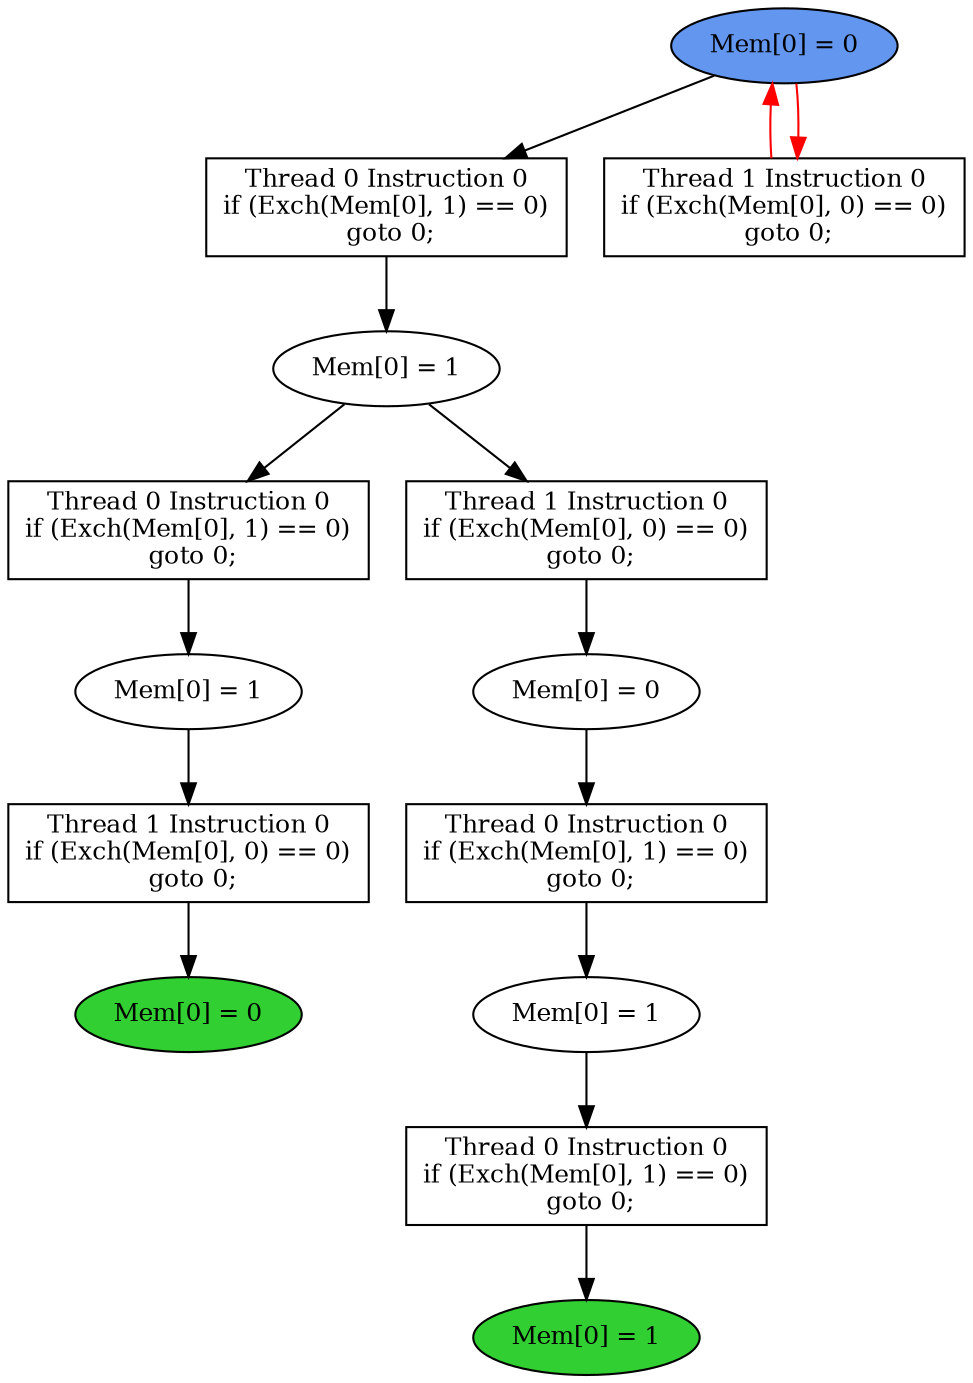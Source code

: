 digraph "graph" {
graph [fontsize=12]
node [fontsize=12]
edge [fontsize=12]
rankdir=TB;
"N12" -> "N11" [uuid = "<A0, END1>", color = "#000000", fontcolor = "#ffffff", style = "solid", label = "", dir = "forward", weight = "1"]
"N10" -> "N9" [uuid = "<A1, S3>", color = "#000000", fontcolor = "#ffffff", style = "solid", label = "", dir = "forward", weight = "1"]
"N18" -> "N17" [uuid = "<A2, S2>", color = "#000000", fontcolor = "#ffffff", style = "solid", label = "", dir = "forward", weight = "1"]
"N14" -> "N13" [uuid = "<A3, S1>", color = "#000000", fontcolor = "#ffffff", style = "solid", label = "", dir = "forward", weight = "1"]
"N8" -> "N7" [uuid = "<A4, END0>", color = "#000000", fontcolor = "#ffffff", style = "solid", label = "", dir = "forward", weight = "1"]
"N16" -> "N15" [uuid = "<A5, S0>", color = "#000000", fontcolor = "#ffffff", style = "solid", label = "", dir = "forward", weight = "1"]
"N22" -> "N21" [uuid = "<A6, START$0>", color = "#ff0000", fontcolor = "#ffffff", style = "solid", label = "", dir = "back", weight = "1"]
"N13" -> "N12" [uuid = "<A0, S1>", color = "#000000", fontcolor = "#ffffff", style = "solid", label = "", dir = "forward", weight = "1"]
"N17" -> "N10" [uuid = "<A1, S2>", color = "#000000", fontcolor = "#ffffff", style = "solid", label = "", dir = "forward", weight = "1"]
"N22" -> "N18" [uuid = "<A2, START$0>", color = "#000000", fontcolor = "#ffffff", style = "solid", label = "", dir = "forward", weight = "1"]
"N15" -> "N14" [uuid = "<A3, S0>", color = "#000000", fontcolor = "#ffffff", style = "solid", label = "", dir = "forward", weight = "1"]
"N9" -> "N8" [uuid = "<A4, S3>", color = "#000000", fontcolor = "#ffffff", style = "solid", label = "", dir = "forward", weight = "1"]
"N17" -> "N16" [uuid = "<A5, S2>", color = "#000000", fontcolor = "#ffffff", style = "solid", label = "", dir = "forward", weight = "1"]
"N22" -> "N21" [uuid = "<A6, START$0>", color = "#ff0000", fontcolor = "#ffffff", style = "solid", label = "", dir = "forward", weight = "1"]
"N7" [uuid="END0", label="Mem[0] = 0", fillcolor = "#31cf31", fontcolor = "#000000", shape = "ellipse", style = "filled, solid"]
"N8" [uuid="A4", label="Thread 1 Instruction 0
if (Exch(Mem[0], 0) == 0)
 goto 0;", fillcolor = "#ffffff", fontcolor = "#000000", shape = "box", style = "filled, solid"]
"N9" [uuid="S3", label="Mem[0] = 1", fillcolor = "#ffffff", fontcolor = "#000000", shape = "ellipse", style = "filled, solid"]
"N10" [uuid="A1", label="Thread 0 Instruction 0
if (Exch(Mem[0], 1) == 0)
 goto 0;", fillcolor = "#ffffff", fontcolor = "#000000", shape = "box", style = "filled, solid"]
"N11" [uuid="END1", label="Mem[0] = 1", fillcolor = "#31cf31", fontcolor = "#000000", shape = "ellipse", style = "filled, solid"]
"N12" [uuid="A0", label="Thread 0 Instruction 0
if (Exch(Mem[0], 1) == 0)
 goto 0;", fillcolor = "#ffffff", fontcolor = "#000000", shape = "box", style = "filled, solid"]
"N13" [uuid="S1", label="Mem[0] = 1", fillcolor = "#ffffff", fontcolor = "#000000", shape = "ellipse", style = "filled, solid"]
"N14" [uuid="A3", label="Thread 0 Instruction 0
if (Exch(Mem[0], 1) == 0)
 goto 0;", fillcolor = "#ffffff", fontcolor = "#000000", shape = "box", style = "filled, solid"]
"N15" [uuid="S0", label="Mem[0] = 0", fillcolor = "#ffffff", fontcolor = "#000000", shape = "ellipse", style = "filled, solid"]
"N16" [uuid="A5", label="Thread 1 Instruction 0
if (Exch(Mem[0], 0) == 0)
 goto 0;", fillcolor = "#ffffff", fontcolor = "#000000", shape = "box", style = "filled, solid"]
"N17" [uuid="S2", label="Mem[0] = 1", fillcolor = "#ffffff", fontcolor = "#000000", shape = "ellipse", style = "filled, solid"]
"N18" [uuid="A2", label="Thread 0 Instruction 0
if (Exch(Mem[0], 1) == 0)
 goto 0;", fillcolor = "#ffffff", fontcolor = "#000000", shape = "box", style = "filled, solid"]
"N21" [uuid="A6", label="Thread 1 Instruction 0
if (Exch(Mem[0], 0) == 0)
 goto 0;", fillcolor = "#ffffff", fontcolor = "#000000", shape = "box", style = "filled, solid"]
"N22" [uuid="START$0", label="Mem[0] = 0", fillcolor = "#6396ef", fontcolor = "#000000", shape = "ellipse", style = "filled, solid"]
}